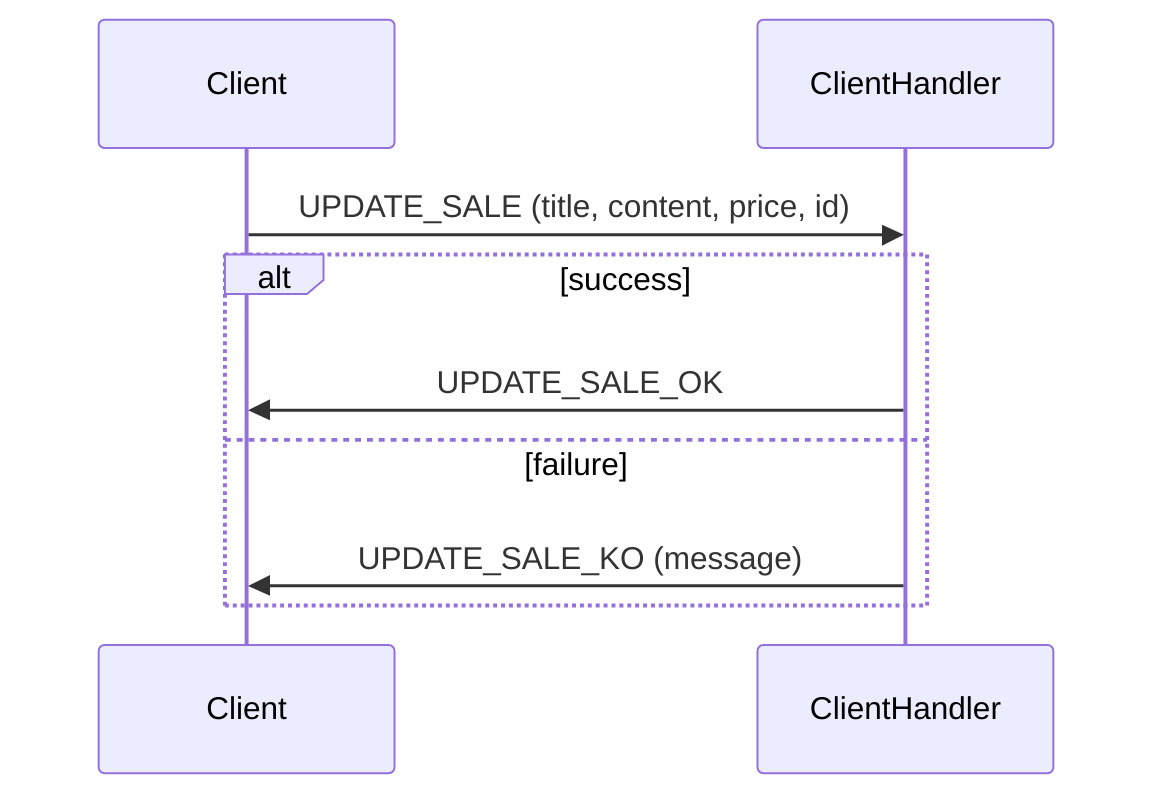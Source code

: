 sequenceDiagram
participant Client
participant ClientHandler
Client->>ClientHandler: UPDATE_SALE (title, content, price, id)
alt success
    ClientHandler->>Client: UPDATE_SALE_OK
else failure
    ClientHandler->>Client: UPDATE_SALE_KO (message)
end